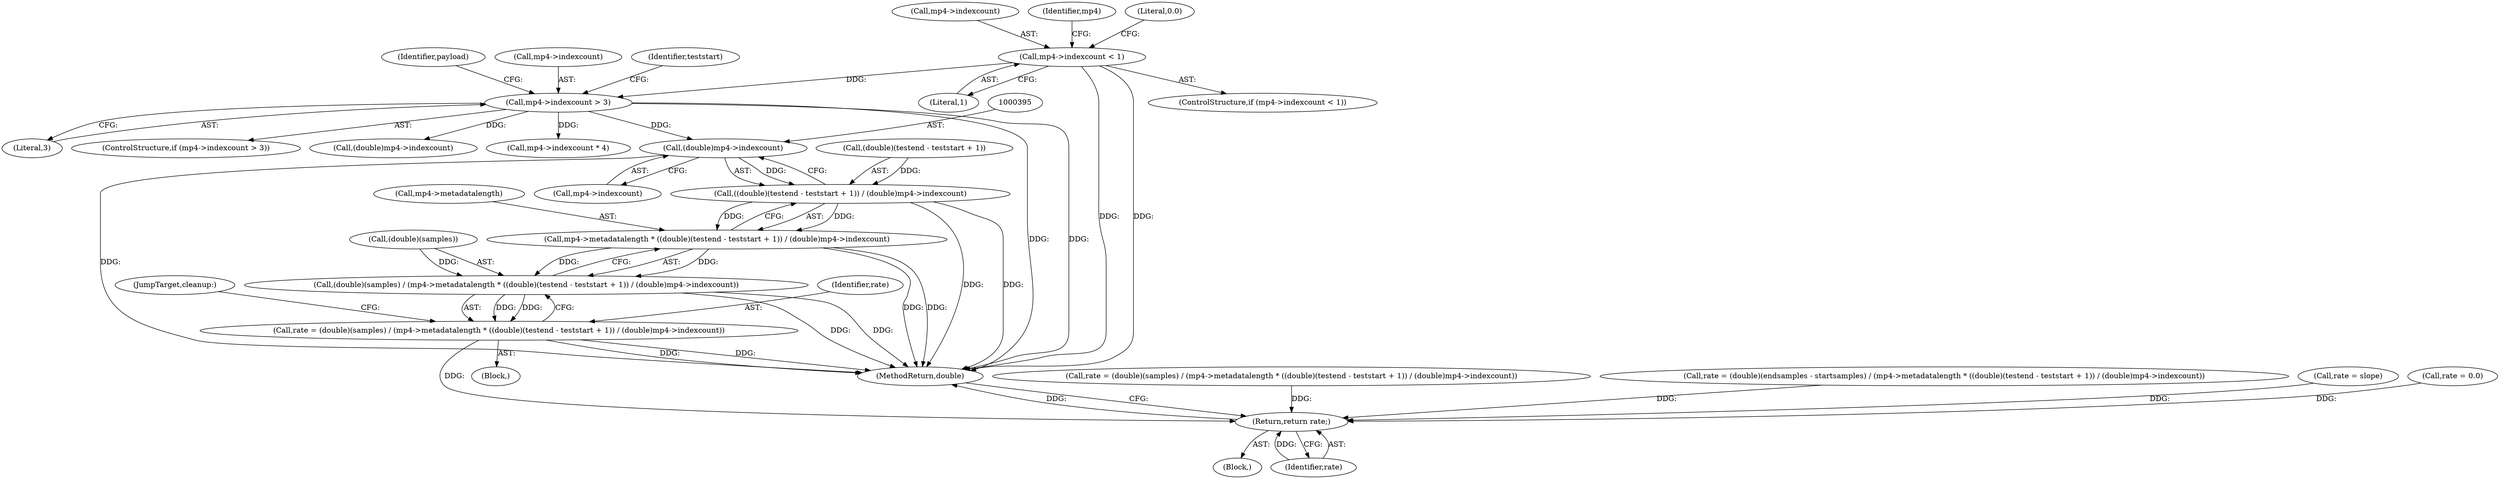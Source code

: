 digraph "1_gpmf-parser_341f12cd5b97ab419e53853ca00176457c9f1681_1@pointer" {
"1000394" [label="(Call,(double)mp4->indexcount)"];
"1000154" [label="(Call,mp4->indexcount > 3)"];
"1000146" [label="(Call,mp4->indexcount < 1)"];
"1000386" [label="(Call,((double)(testend - teststart + 1)) / (double)mp4->indexcount)"];
"1000382" [label="(Call,mp4->metadatalength * ((double)(testend - teststart + 1)) / (double)mp4->indexcount)"];
"1000378" [label="(Call,(double)(samples) / (mp4->metadatalength * ((double)(testend - teststart + 1)) / (double)mp4->indexcount))"];
"1000376" [label="(Call,rate = (double)(samples) / (mp4->metadatalength * ((double)(testend - teststart + 1)) / (double)mp4->indexcount))"];
"1000701" [label="(Return,return rate;)"];
"1000150" [label="(Literal,1)"];
"1000147" [label="(Call,mp4->indexcount)"];
"1000153" [label="(ControlStructure,if (mp4->indexcount > 3))"];
"1000146" [label="(Call,mp4->indexcount < 1)"];
"1000394" [label="(Call,(double)mp4->indexcount)"];
"1000387" [label="(Call,(double)(testend - teststart + 1))"];
"1000156" [label="(Identifier,mp4)"];
"1000666" [label="(Call,rate = (double)(samples) / (mp4->metadatalength * ((double)(testend - teststart + 1)) / (double)mp4->indexcount))"];
"1000370" [label="(Call,(double)mp4->indexcount)"];
"1000383" [label="(Call,mp4->metadatalength)"];
"1000152" [label="(Literal,0.0)"];
"1000396" [label="(Call,mp4->indexcount)"];
"1000112" [label="(Block,)"];
"1000431" [label="(Call,mp4->indexcount * 4)"];
"1000161" [label="(Identifier,teststart)"];
"1000377" [label="(Identifier,rate)"];
"1000286" [label="(Block,)"];
"1000350" [label="(Call,rate = (double)(endsamples - startsamples) / (mp4->metadatalength * ((double)(testend - teststart + 1)) / (double)mp4->indexcount))"];
"1000166" [label="(Identifier,payload)"];
"1000661" [label="(Call,rate = slope)"];
"1000378" [label="(Call,(double)(samples) / (mp4->metadatalength * ((double)(testend - teststart + 1)) / (double)mp4->indexcount))"];
"1000379" [label="(Call,(double)(samples))"];
"1000692" [label="(JumpTarget,cleanup:)"];
"1000155" [label="(Call,mp4->indexcount)"];
"1000158" [label="(Literal,3)"];
"1000376" [label="(Call,rate = (double)(samples) / (mp4->metadatalength * ((double)(testend - teststart + 1)) / (double)mp4->indexcount))"];
"1000702" [label="(Identifier,rate)"];
"1000703" [label="(MethodReturn,double)"];
"1000701" [label="(Return,return rate;)"];
"1000386" [label="(Call,((double)(testend - teststart + 1)) / (double)mp4->indexcount)"];
"1000154" [label="(Call,mp4->indexcount > 3)"];
"1000145" [label="(ControlStructure,if (mp4->indexcount < 1))"];
"1000142" [label="(Call,rate = 0.0)"];
"1000382" [label="(Call,mp4->metadatalength * ((double)(testend - teststart + 1)) / (double)mp4->indexcount)"];
"1000394" -> "1000386"  [label="AST: "];
"1000394" -> "1000396"  [label="CFG: "];
"1000395" -> "1000394"  [label="AST: "];
"1000396" -> "1000394"  [label="AST: "];
"1000386" -> "1000394"  [label="CFG: "];
"1000394" -> "1000703"  [label="DDG: "];
"1000394" -> "1000386"  [label="DDG: "];
"1000154" -> "1000394"  [label="DDG: "];
"1000154" -> "1000153"  [label="AST: "];
"1000154" -> "1000158"  [label="CFG: "];
"1000155" -> "1000154"  [label="AST: "];
"1000158" -> "1000154"  [label="AST: "];
"1000161" -> "1000154"  [label="CFG: "];
"1000166" -> "1000154"  [label="CFG: "];
"1000154" -> "1000703"  [label="DDG: "];
"1000154" -> "1000703"  [label="DDG: "];
"1000146" -> "1000154"  [label="DDG: "];
"1000154" -> "1000370"  [label="DDG: "];
"1000154" -> "1000431"  [label="DDG: "];
"1000146" -> "1000145"  [label="AST: "];
"1000146" -> "1000150"  [label="CFG: "];
"1000147" -> "1000146"  [label="AST: "];
"1000150" -> "1000146"  [label="AST: "];
"1000152" -> "1000146"  [label="CFG: "];
"1000156" -> "1000146"  [label="CFG: "];
"1000146" -> "1000703"  [label="DDG: "];
"1000146" -> "1000703"  [label="DDG: "];
"1000386" -> "1000382"  [label="AST: "];
"1000387" -> "1000386"  [label="AST: "];
"1000382" -> "1000386"  [label="CFG: "];
"1000386" -> "1000703"  [label="DDG: "];
"1000386" -> "1000703"  [label="DDG: "];
"1000386" -> "1000382"  [label="DDG: "];
"1000386" -> "1000382"  [label="DDG: "];
"1000387" -> "1000386"  [label="DDG: "];
"1000382" -> "1000378"  [label="AST: "];
"1000383" -> "1000382"  [label="AST: "];
"1000378" -> "1000382"  [label="CFG: "];
"1000382" -> "1000703"  [label="DDG: "];
"1000382" -> "1000703"  [label="DDG: "];
"1000382" -> "1000378"  [label="DDG: "];
"1000382" -> "1000378"  [label="DDG: "];
"1000378" -> "1000376"  [label="AST: "];
"1000379" -> "1000378"  [label="AST: "];
"1000376" -> "1000378"  [label="CFG: "];
"1000378" -> "1000703"  [label="DDG: "];
"1000378" -> "1000703"  [label="DDG: "];
"1000378" -> "1000376"  [label="DDG: "];
"1000378" -> "1000376"  [label="DDG: "];
"1000379" -> "1000378"  [label="DDG: "];
"1000376" -> "1000286"  [label="AST: "];
"1000377" -> "1000376"  [label="AST: "];
"1000692" -> "1000376"  [label="CFG: "];
"1000376" -> "1000703"  [label="DDG: "];
"1000376" -> "1000703"  [label="DDG: "];
"1000376" -> "1000701"  [label="DDG: "];
"1000701" -> "1000112"  [label="AST: "];
"1000701" -> "1000702"  [label="CFG: "];
"1000702" -> "1000701"  [label="AST: "];
"1000703" -> "1000701"  [label="CFG: "];
"1000701" -> "1000703"  [label="DDG: "];
"1000702" -> "1000701"  [label="DDG: "];
"1000350" -> "1000701"  [label="DDG: "];
"1000661" -> "1000701"  [label="DDG: "];
"1000142" -> "1000701"  [label="DDG: "];
"1000666" -> "1000701"  [label="DDG: "];
}

